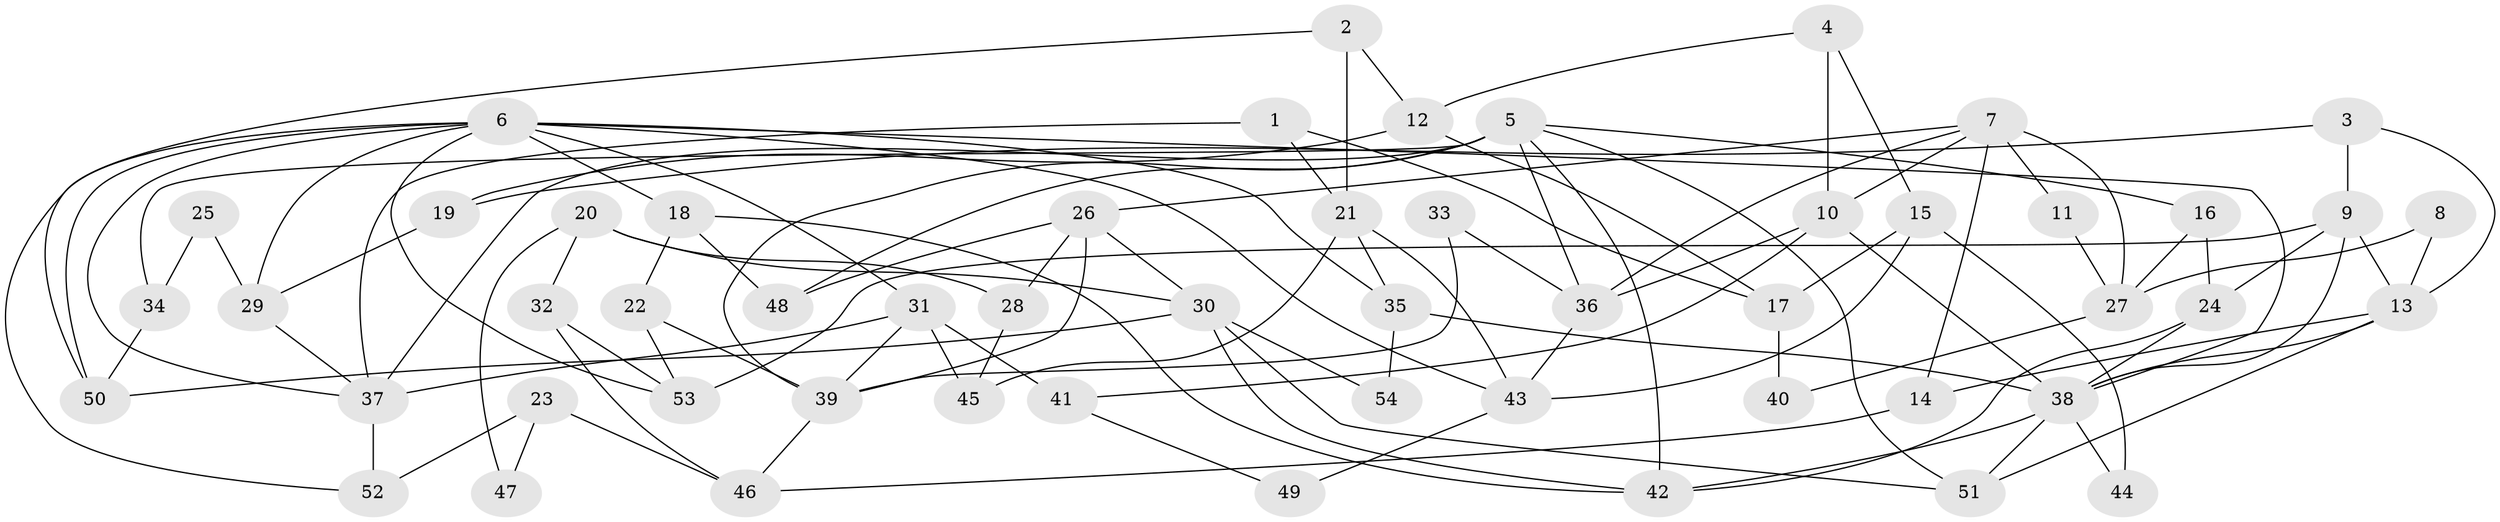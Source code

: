 // coarse degree distribution, {5: 0.13636363636363635, 3: 0.09090909090909091, 4: 0.22727272727272727, 6: 0.13636363636363635, 11: 0.045454545454545456, 2: 0.22727272727272727, 8: 0.045454545454545456, 9: 0.045454545454545456, 7: 0.045454545454545456}
// Generated by graph-tools (version 1.1) at 2025/37/03/04/25 23:37:03]
// undirected, 54 vertices, 108 edges
graph export_dot {
  node [color=gray90,style=filled];
  1;
  2;
  3;
  4;
  5;
  6;
  7;
  8;
  9;
  10;
  11;
  12;
  13;
  14;
  15;
  16;
  17;
  18;
  19;
  20;
  21;
  22;
  23;
  24;
  25;
  26;
  27;
  28;
  29;
  30;
  31;
  32;
  33;
  34;
  35;
  36;
  37;
  38;
  39;
  40;
  41;
  42;
  43;
  44;
  45;
  46;
  47;
  48;
  49;
  50;
  51;
  52;
  53;
  54;
  1 -- 37;
  1 -- 17;
  1 -- 21;
  2 -- 50;
  2 -- 21;
  2 -- 12;
  3 -- 9;
  3 -- 13;
  3 -- 19;
  4 -- 12;
  4 -- 10;
  4 -- 15;
  5 -- 39;
  5 -- 48;
  5 -- 16;
  5 -- 34;
  5 -- 36;
  5 -- 37;
  5 -- 42;
  5 -- 51;
  6 -- 38;
  6 -- 43;
  6 -- 18;
  6 -- 29;
  6 -- 31;
  6 -- 35;
  6 -- 37;
  6 -- 50;
  6 -- 52;
  6 -- 53;
  7 -- 10;
  7 -- 26;
  7 -- 11;
  7 -- 14;
  7 -- 27;
  7 -- 36;
  8 -- 27;
  8 -- 13;
  9 -- 13;
  9 -- 24;
  9 -- 38;
  9 -- 53;
  10 -- 36;
  10 -- 38;
  10 -- 41;
  11 -- 27;
  12 -- 19;
  12 -- 17;
  13 -- 51;
  13 -- 38;
  13 -- 14;
  14 -- 46;
  15 -- 43;
  15 -- 17;
  15 -- 44;
  16 -- 24;
  16 -- 27;
  17 -- 40;
  18 -- 22;
  18 -- 42;
  18 -- 48;
  19 -- 29;
  20 -- 30;
  20 -- 28;
  20 -- 32;
  20 -- 47;
  21 -- 35;
  21 -- 43;
  21 -- 45;
  22 -- 53;
  22 -- 39;
  23 -- 52;
  23 -- 46;
  23 -- 47;
  24 -- 42;
  24 -- 38;
  25 -- 29;
  25 -- 34;
  26 -- 30;
  26 -- 39;
  26 -- 28;
  26 -- 48;
  27 -- 40;
  28 -- 45;
  29 -- 37;
  30 -- 42;
  30 -- 51;
  30 -- 50;
  30 -- 54;
  31 -- 37;
  31 -- 39;
  31 -- 41;
  31 -- 45;
  32 -- 53;
  32 -- 46;
  33 -- 39;
  33 -- 36;
  34 -- 50;
  35 -- 38;
  35 -- 54;
  36 -- 43;
  37 -- 52;
  38 -- 42;
  38 -- 44;
  38 -- 51;
  39 -- 46;
  41 -- 49;
  43 -- 49;
}
